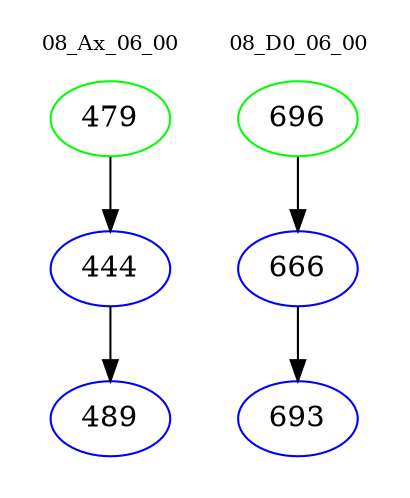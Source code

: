 digraph{
subgraph cluster_0 {
color = white
label = "08_Ax_06_00";
fontsize=10;
T0_479 [label="479", color="green"]
T0_479 -> T0_444 [color="black"]
T0_444 [label="444", color="blue"]
T0_444 -> T0_489 [color="black"]
T0_489 [label="489", color="blue"]
}
subgraph cluster_1 {
color = white
label = "08_D0_06_00";
fontsize=10;
T1_696 [label="696", color="green"]
T1_696 -> T1_666 [color="black"]
T1_666 [label="666", color="blue"]
T1_666 -> T1_693 [color="black"]
T1_693 [label="693", color="blue"]
}
}
